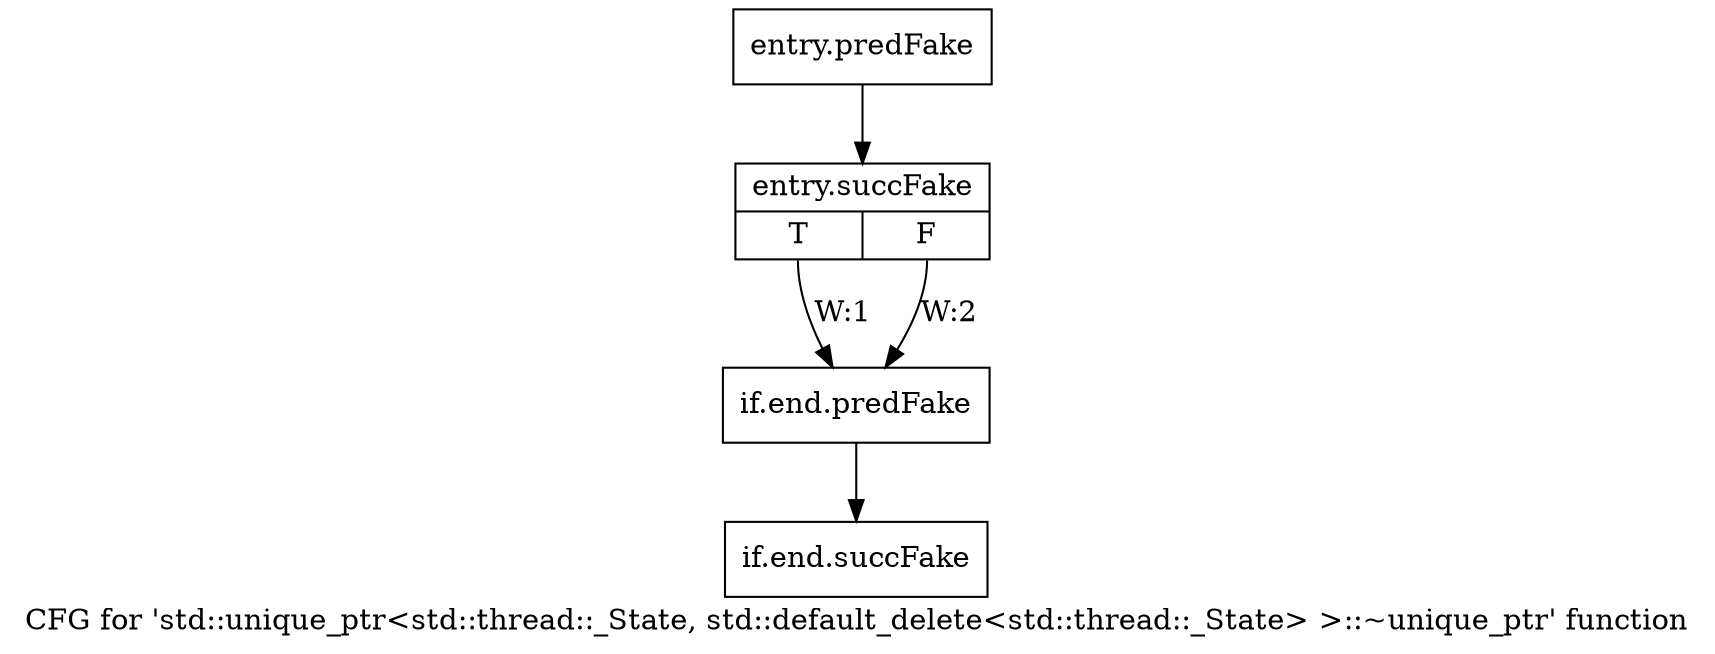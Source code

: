digraph "CFG for 'std::unique_ptr\<std::thread::_State, std::default_delete\<std::thread::_State\> \>::~unique_ptr' function" {
	label="CFG for 'std::unique_ptr\<std::thread::_State, std::default_delete\<std::thread::_State\> \>::~unique_ptr' function";

	Node0x5799c30 [shape=record,filename="",linenumber="",label="{entry.predFake}"];
	Node0x5799c30 -> Node0x5900ce0[ callList="" memoryops="" filename="/tools/Xilinx/Vitis_HLS/2023.1/tps/lnx64/gcc-8.3.0/lib/gcc/x86_64-pc-linux-gnu/8.3.0/../../../../include/c++/8.3.0/bits/unique_ptr.h" execusionnum="1"];
	Node0x5900ce0 [shape=record,filename="/tools/Xilinx/Vitis_HLS/2023.1/tps/lnx64/gcc-8.3.0/lib/gcc/x86_64-pc-linux-gnu/8.3.0/../../../../include/c++/8.3.0/bits/unique_ptr.h",linenumber="273",label="{entry.succFake|{<s0>T|<s1>F}}"];
	Node0x5900ce0:s0 -> Node0x5799ef0[label="W:1" callList="" memoryops="" filename="/tools/Xilinx/Vitis_HLS/2023.1/tps/lnx64/gcc-8.3.0/lib/gcc/x86_64-pc-linux-gnu/8.3.0/../../../../include/c++/8.3.0/bits/unique_ptr.h" execusionnum="0"];
	Node0x5900ce0:s1 -> Node0x5799ef0[label="W:2"];
	Node0x5799ef0 [shape=record,filename="/tools/Xilinx/Vitis_HLS/2023.1/tps/lnx64/gcc-8.3.0/lib/gcc/x86_64-pc-linux-gnu/8.3.0/../../../../include/c++/8.3.0/bits/unique_ptr.h",linenumber="275",label="{if.end.predFake}"];
	Node0x5799ef0 -> Node0x5900f30[ callList="" memoryops="" filename="/tools/Xilinx/Vitis_HLS/2023.1/tps/lnx64/gcc-8.3.0/lib/gcc/x86_64-pc-linux-gnu/8.3.0/../../../../include/c++/8.3.0/bits/unique_ptr.h" execusionnum="1"];
	Node0x5900f30 [shape=record,filename="/tools/Xilinx/Vitis_HLS/2023.1/tps/lnx64/gcc-8.3.0/lib/gcc/x86_64-pc-linux-gnu/8.3.0/../../../../include/c++/8.3.0/bits/unique_ptr.h",linenumber="276",label="{if.end.succFake}"];
}
